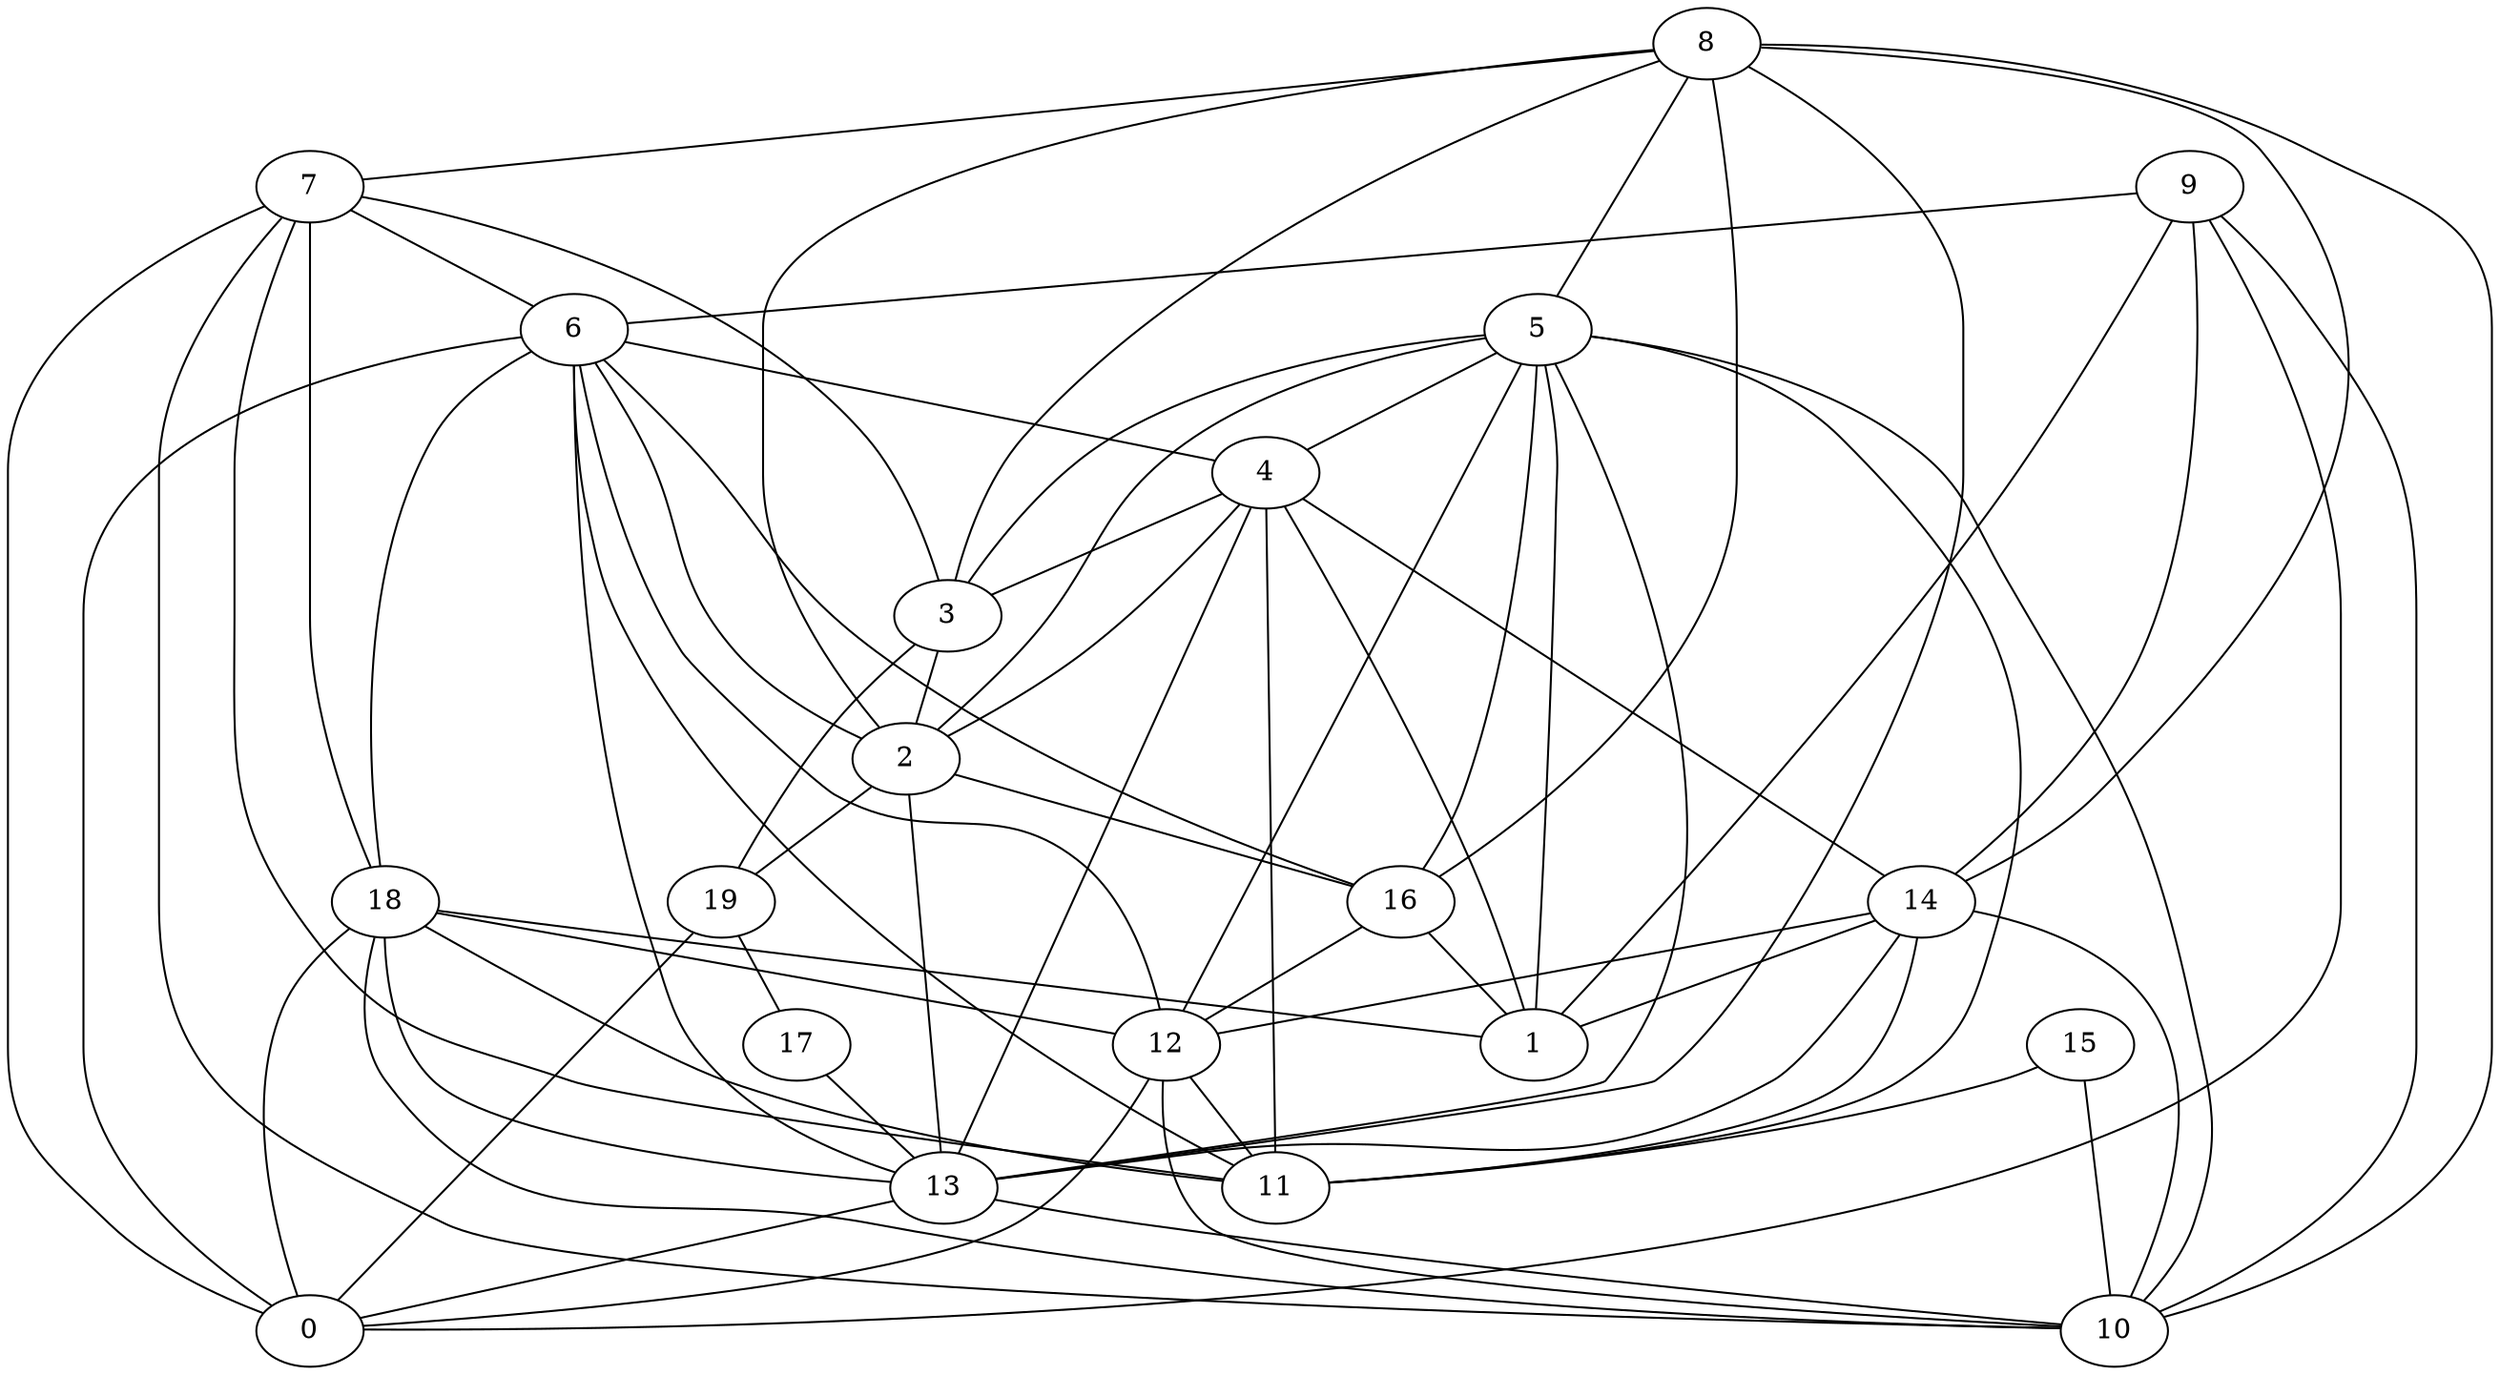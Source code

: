 digraph GG_graph {

subgraph G_graph {
edge [color = black]
"2" -> "19" [dir = none]
"2" -> "13" [dir = none]
"19" -> "17" [dir = none]
"19" -> "0" [dir = none]
"6" -> "16" [dir = none]
"6" -> "12" [dir = none]
"6" -> "13" [dir = none]
"4" -> "11" [dir = none]
"4" -> "2" [dir = none]
"4" -> "1" [dir = none]
"5" -> "1" [dir = none]
"5" -> "11" [dir = none]
"5" -> "10" [dir = none]
"5" -> "13" [dir = none]
"9" -> "0" [dir = none]
"9" -> "1" [dir = none]
"9" -> "6" [dir = none]
"8" -> "14" [dir = none]
"8" -> "13" [dir = none]
"8" -> "3" [dir = none]
"3" -> "2" [dir = none]
"16" -> "12" [dir = none]
"12" -> "10" [dir = none]
"12" -> "0" [dir = none]
"18" -> "10" [dir = none]
"18" -> "11" [dir = none]
"15" -> "10" [dir = none]
"15" -> "11" [dir = none]
"13" -> "0" [dir = none]
"17" -> "13" [dir = none]
"7" -> "3" [dir = none]
"7" -> "11" [dir = none]
"7" -> "10" [dir = none]
"14" -> "1" [dir = none]
"14" -> "11" [dir = none]
"14" -> "12" [dir = none]
"14" -> "13" [dir = none]
"14" -> "10" [dir = none]
"5" -> "16" [dir = none]
"18" -> "1" [dir = none]
"12" -> "11" [dir = none]
"7" -> "6" [dir = none]
"4" -> "3" [dir = none]
"5" -> "2" [dir = none]
"8" -> "2" [dir = none]
"6" -> "18" [dir = none]
"6" -> "4" [dir = none]
"5" -> "4" [dir = none]
"8" -> "7" [dir = none]
"5" -> "3" [dir = none]
"6" -> "2" [dir = none]
"7" -> "18" [dir = none]
"13" -> "10" [dir = none]
"5" -> "12" [dir = none]
"18" -> "12" [dir = none]
"8" -> "5" [dir = none]
"8" -> "10" [dir = none]
"18" -> "0" [dir = none]
"3" -> "19" [dir = none]
"4" -> "13" [dir = none]
"4" -> "14" [dir = none]
"9" -> "14" [dir = none]
"7" -> "0" [dir = none]
"6" -> "11" [dir = none]
"9" -> "10" [dir = none]
"8" -> "16" [dir = none]
"18" -> "13" [dir = none]
"6" -> "0" [dir = none]
"2" -> "16" [dir = none]
"16" -> "1" [dir = none]
}

}

